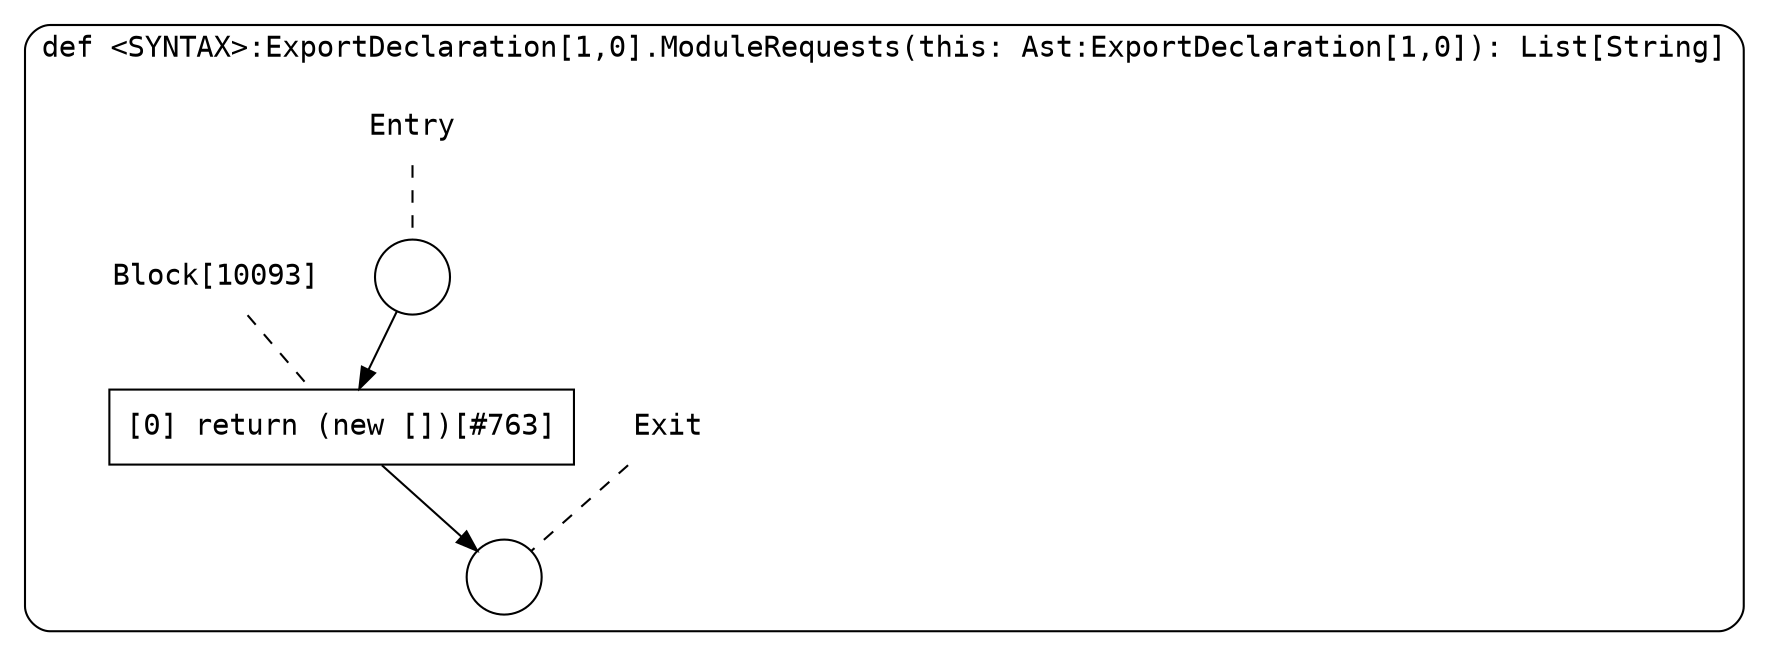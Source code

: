 digraph {
  graph [fontname = "Consolas"]
  node [fontname = "Consolas"]
  edge [fontname = "Consolas"]
  subgraph cluster1879 {
    label = "def <SYNTAX>:ExportDeclaration[1,0].ModuleRequests(this: Ast:ExportDeclaration[1,0]): List[String]"
    style = rounded
    cluster1879_entry_name [shape=none, label=<<font color="black">Entry</font>>]
    cluster1879_entry_name -> cluster1879_entry [arrowhead=none, color="black", style=dashed]
    cluster1879_entry [shape=circle label=" " color="black" fillcolor="white" style=filled]
    cluster1879_entry -> node10093 [color="black"]
    cluster1879_exit_name [shape=none, label=<<font color="black">Exit</font>>]
    cluster1879_exit_name -> cluster1879_exit [arrowhead=none, color="black", style=dashed]
    cluster1879_exit [shape=circle label=" " color="black" fillcolor="white" style=filled]
    node10093_name [shape=none, label=<<font color="black">Block[10093]</font>>]
    node10093_name -> node10093 [arrowhead=none, color="black", style=dashed]
    node10093 [shape=box, label=<<font color="black">[0] return (new [])[#763]<BR ALIGN="LEFT"/></font>> color="black" fillcolor="white", style=filled]
    node10093 -> cluster1879_exit [color="black"]
  }
}